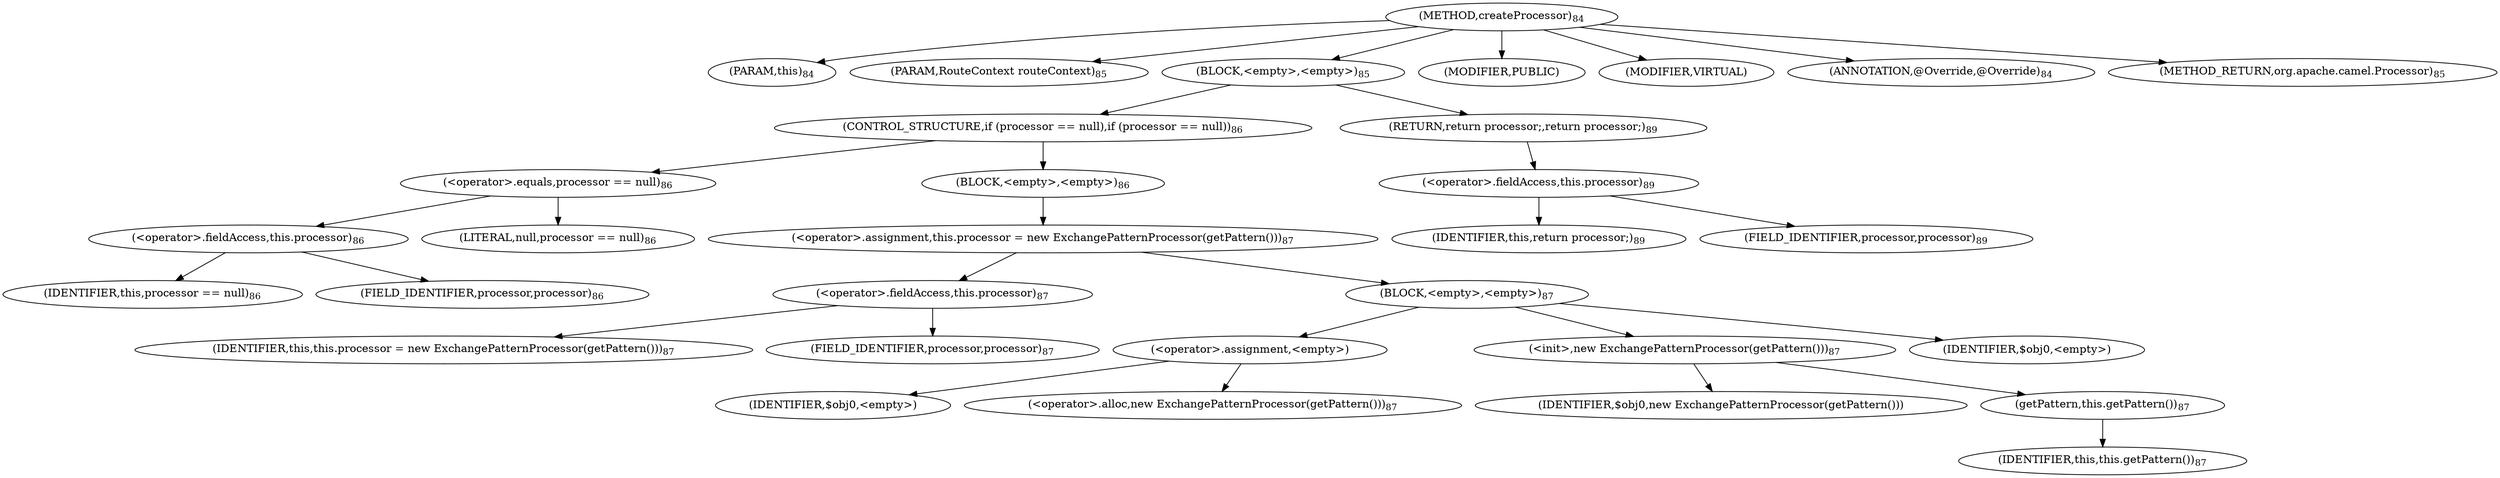 digraph "createProcessor" {  
"114" [label = <(METHOD,createProcessor)<SUB>84</SUB>> ]
"11" [label = <(PARAM,this)<SUB>84</SUB>> ]
"115" [label = <(PARAM,RouteContext routeContext)<SUB>85</SUB>> ]
"116" [label = <(BLOCK,&lt;empty&gt;,&lt;empty&gt;)<SUB>85</SUB>> ]
"117" [label = <(CONTROL_STRUCTURE,if (processor == null),if (processor == null))<SUB>86</SUB>> ]
"118" [label = <(&lt;operator&gt;.equals,processor == null)<SUB>86</SUB>> ]
"119" [label = <(&lt;operator&gt;.fieldAccess,this.processor)<SUB>86</SUB>> ]
"120" [label = <(IDENTIFIER,this,processor == null)<SUB>86</SUB>> ]
"121" [label = <(FIELD_IDENTIFIER,processor,processor)<SUB>86</SUB>> ]
"122" [label = <(LITERAL,null,processor == null)<SUB>86</SUB>> ]
"123" [label = <(BLOCK,&lt;empty&gt;,&lt;empty&gt;)<SUB>86</SUB>> ]
"124" [label = <(&lt;operator&gt;.assignment,this.processor = new ExchangePatternProcessor(getPattern()))<SUB>87</SUB>> ]
"125" [label = <(&lt;operator&gt;.fieldAccess,this.processor)<SUB>87</SUB>> ]
"126" [label = <(IDENTIFIER,this,this.processor = new ExchangePatternProcessor(getPattern()))<SUB>87</SUB>> ]
"127" [label = <(FIELD_IDENTIFIER,processor,processor)<SUB>87</SUB>> ]
"128" [label = <(BLOCK,&lt;empty&gt;,&lt;empty&gt;)<SUB>87</SUB>> ]
"129" [label = <(&lt;operator&gt;.assignment,&lt;empty&gt;)> ]
"130" [label = <(IDENTIFIER,$obj0,&lt;empty&gt;)> ]
"131" [label = <(&lt;operator&gt;.alloc,new ExchangePatternProcessor(getPattern()))<SUB>87</SUB>> ]
"132" [label = <(&lt;init&gt;,new ExchangePatternProcessor(getPattern()))<SUB>87</SUB>> ]
"133" [label = <(IDENTIFIER,$obj0,new ExchangePatternProcessor(getPattern()))> ]
"134" [label = <(getPattern,this.getPattern())<SUB>87</SUB>> ]
"10" [label = <(IDENTIFIER,this,this.getPattern())<SUB>87</SUB>> ]
"135" [label = <(IDENTIFIER,$obj0,&lt;empty&gt;)> ]
"136" [label = <(RETURN,return processor;,return processor;)<SUB>89</SUB>> ]
"137" [label = <(&lt;operator&gt;.fieldAccess,this.processor)<SUB>89</SUB>> ]
"138" [label = <(IDENTIFIER,this,return processor;)<SUB>89</SUB>> ]
"139" [label = <(FIELD_IDENTIFIER,processor,processor)<SUB>89</SUB>> ]
"140" [label = <(MODIFIER,PUBLIC)> ]
"141" [label = <(MODIFIER,VIRTUAL)> ]
"142" [label = <(ANNOTATION,@Override,@Override)<SUB>84</SUB>> ]
"143" [label = <(METHOD_RETURN,org.apache.camel.Processor)<SUB>85</SUB>> ]
  "114" -> "11" 
  "114" -> "115" 
  "114" -> "116" 
  "114" -> "140" 
  "114" -> "141" 
  "114" -> "142" 
  "114" -> "143" 
  "116" -> "117" 
  "116" -> "136" 
  "117" -> "118" 
  "117" -> "123" 
  "118" -> "119" 
  "118" -> "122" 
  "119" -> "120" 
  "119" -> "121" 
  "123" -> "124" 
  "124" -> "125" 
  "124" -> "128" 
  "125" -> "126" 
  "125" -> "127" 
  "128" -> "129" 
  "128" -> "132" 
  "128" -> "135" 
  "129" -> "130" 
  "129" -> "131" 
  "132" -> "133" 
  "132" -> "134" 
  "134" -> "10" 
  "136" -> "137" 
  "137" -> "138" 
  "137" -> "139" 
}
